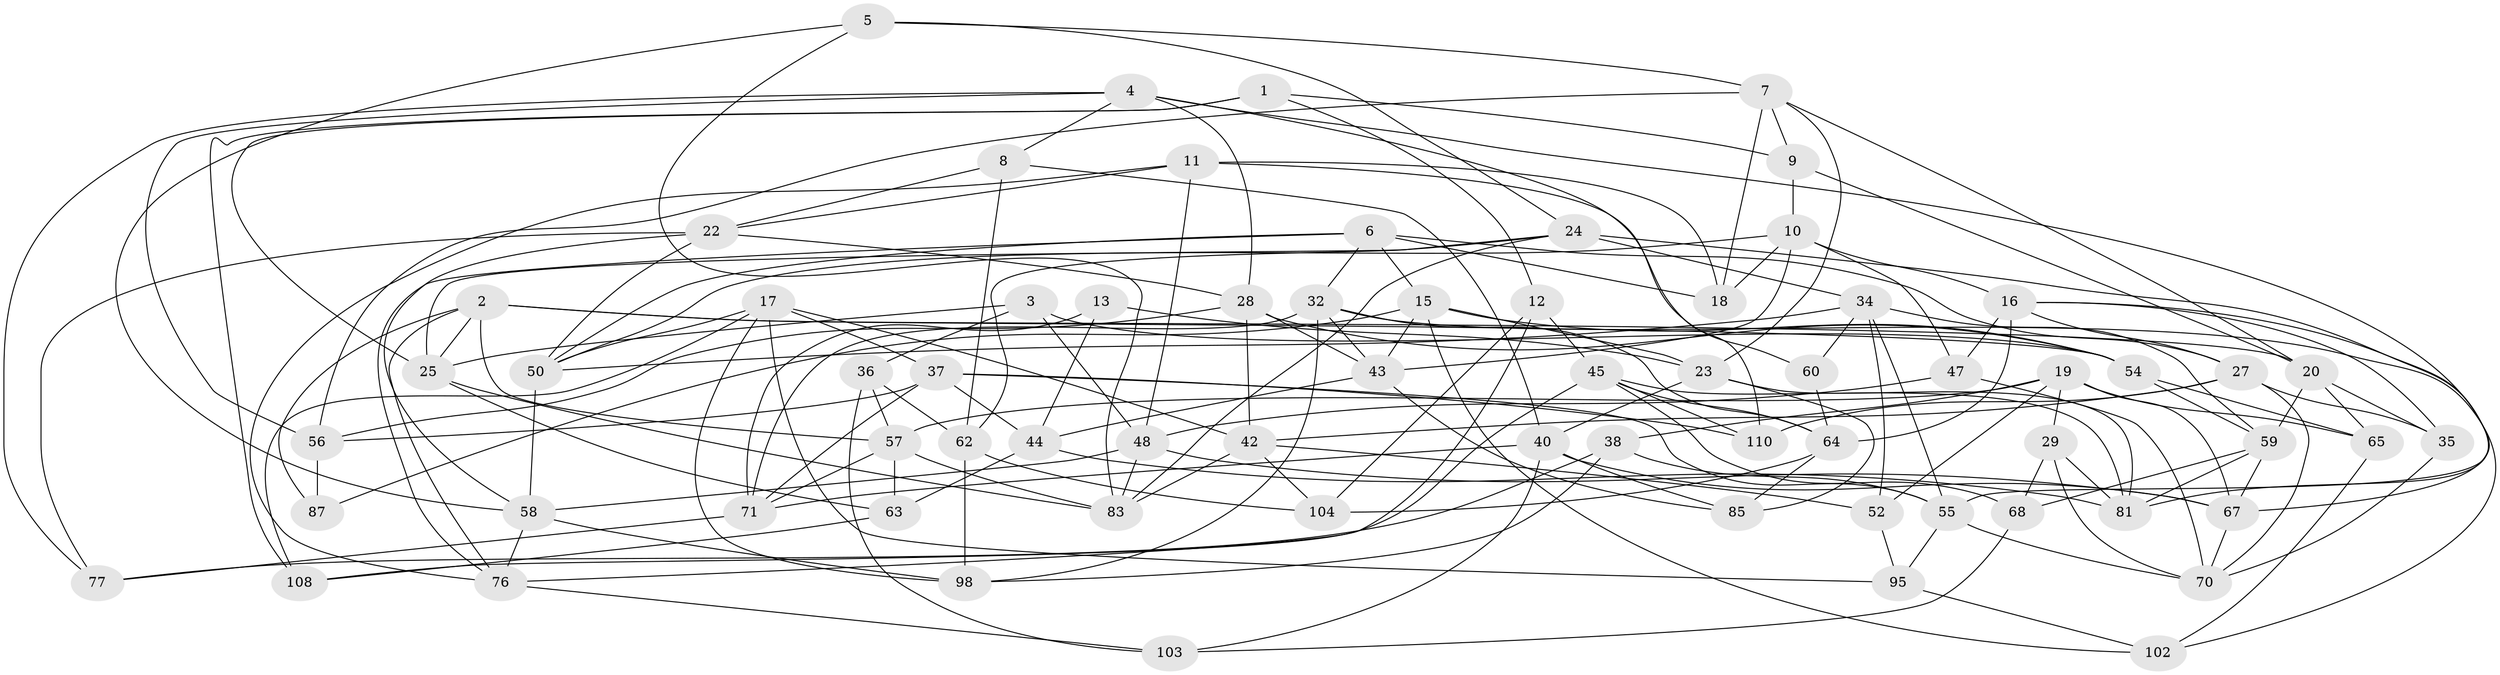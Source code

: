 // original degree distribution, {4: 1.0}
// Generated by graph-tools (version 1.1) at 2025/42/03/06/25 10:42:22]
// undirected, 69 vertices, 176 edges
graph export_dot {
graph [start="1"]
  node [color=gray90,style=filled];
  1;
  2 [super="+49"];
  3;
  4 [super="+84"];
  5;
  6 [super="+14"];
  7 [super="+31"];
  8;
  9;
  10 [super="+21"];
  11 [super="+90"];
  12;
  13;
  15 [super="+106"];
  16 [super="+41"];
  17 [super="+30"];
  18;
  19 [super="+69"];
  20 [super="+39"];
  22 [super="+26"];
  23 [super="+73"];
  24 [super="+66"];
  25 [super="+33"];
  27 [super="+111"];
  28 [super="+82"];
  29;
  32 [super="+75"];
  34 [super="+78"];
  35;
  36;
  37 [super="+92"];
  38;
  40 [super="+100"];
  42 [super="+74"];
  43 [super="+86"];
  44 [super="+61"];
  45 [super="+46"];
  47;
  48 [super="+51"];
  50 [super="+53"];
  52;
  54 [super="+79"];
  55 [super="+91"];
  56 [super="+97"];
  57 [super="+72"];
  58 [super="+94"];
  59 [super="+105"];
  60;
  62 [super="+96"];
  63;
  64 [super="+101"];
  65;
  67 [super="+89"];
  68;
  70 [super="+80"];
  71 [super="+88"];
  76 [super="+93"];
  77;
  81 [super="+109"];
  83 [super="+107"];
  85;
  87;
  95;
  98 [super="+99"];
  102;
  103;
  104;
  108;
  110;
  1 -- 108;
  1 -- 25;
  1 -- 12;
  1 -- 9;
  2 -- 76;
  2 -- 54;
  2 -- 87;
  2 -- 20;
  2 -- 25;
  2 -- 57;
  3 -- 54;
  3 -- 48;
  3 -- 36;
  3 -- 25;
  4 -- 28;
  4 -- 110;
  4 -- 77;
  4 -- 8;
  4 -- 55;
  4 -- 56;
  5 -- 83;
  5 -- 7;
  5 -- 58;
  5 -- 24;
  6 -- 32;
  6 -- 15;
  6 -- 27;
  6 -- 18;
  6 -- 76;
  6 -- 50;
  7 -- 56;
  7 -- 18;
  7 -- 9;
  7 -- 20;
  7 -- 23;
  8 -- 22;
  8 -- 40;
  8 -- 62;
  9 -- 20;
  9 -- 10;
  10 -- 18;
  10 -- 50;
  10 -- 47;
  10 -- 16;
  10 -- 43;
  11 -- 60 [weight=2];
  11 -- 48;
  11 -- 18;
  11 -- 76;
  11 -- 22;
  12 -- 76;
  12 -- 104;
  12 -- 45;
  13 -- 23;
  13 -- 44 [weight=2];
  13 -- 71;
  15 -- 102;
  15 -- 23;
  15 -- 87;
  15 -- 54;
  15 -- 43;
  16 -- 47;
  16 -- 64;
  16 -- 35;
  16 -- 27;
  16 -- 67;
  17 -- 95;
  17 -- 108;
  17 -- 50;
  17 -- 98;
  17 -- 37;
  17 -- 42;
  19 -- 52;
  19 -- 38;
  19 -- 65;
  19 -- 57;
  19 -- 67;
  19 -- 29;
  20 -- 35;
  20 -- 65;
  20 -- 59;
  22 -- 28;
  22 -- 58;
  22 -- 50;
  22 -- 77;
  23 -- 85;
  23 -- 40;
  23 -- 81;
  24 -- 25;
  24 -- 83;
  24 -- 81;
  24 -- 34;
  24 -- 62;
  25 -- 63;
  25 -- 83;
  27 -- 42;
  27 -- 35;
  27 -- 110;
  27 -- 70;
  28 -- 42;
  28 -- 56;
  28 -- 54;
  28 -- 43;
  29 -- 68;
  29 -- 81;
  29 -- 70;
  32 -- 102;
  32 -- 71;
  32 -- 64;
  32 -- 98;
  32 -- 43;
  34 -- 52;
  34 -- 55;
  34 -- 59;
  34 -- 60;
  34 -- 50;
  35 -- 70;
  36 -- 57;
  36 -- 103;
  36 -- 62;
  37 -- 110;
  37 -- 44;
  37 -- 71;
  37 -- 55;
  37 -- 56;
  38 -- 77;
  38 -- 98;
  38 -- 55;
  40 -- 71;
  40 -- 85;
  40 -- 103;
  40 -- 67;
  42 -- 83;
  42 -- 104;
  42 -- 52;
  43 -- 85;
  43 -- 44;
  44 -- 63;
  44 -- 81;
  45 -- 108;
  45 -- 68;
  45 -- 64;
  45 -- 110;
  45 -- 81;
  47 -- 48;
  47 -- 70;
  48 -- 83;
  48 -- 67;
  48 -- 58;
  50 -- 58;
  52 -- 95;
  54 -- 59;
  54 -- 65;
  55 -- 70;
  55 -- 95;
  56 -- 87 [weight=2];
  57 -- 71;
  57 -- 83;
  57 -- 63;
  58 -- 76;
  58 -- 98;
  59 -- 68;
  59 -- 67;
  59 -- 81;
  60 -- 64;
  62 -- 104;
  62 -- 98 [weight=2];
  63 -- 108;
  64 -- 104;
  64 -- 85;
  65 -- 102;
  67 -- 70;
  68 -- 103;
  71 -- 77;
  76 -- 103;
  95 -- 102;
}

